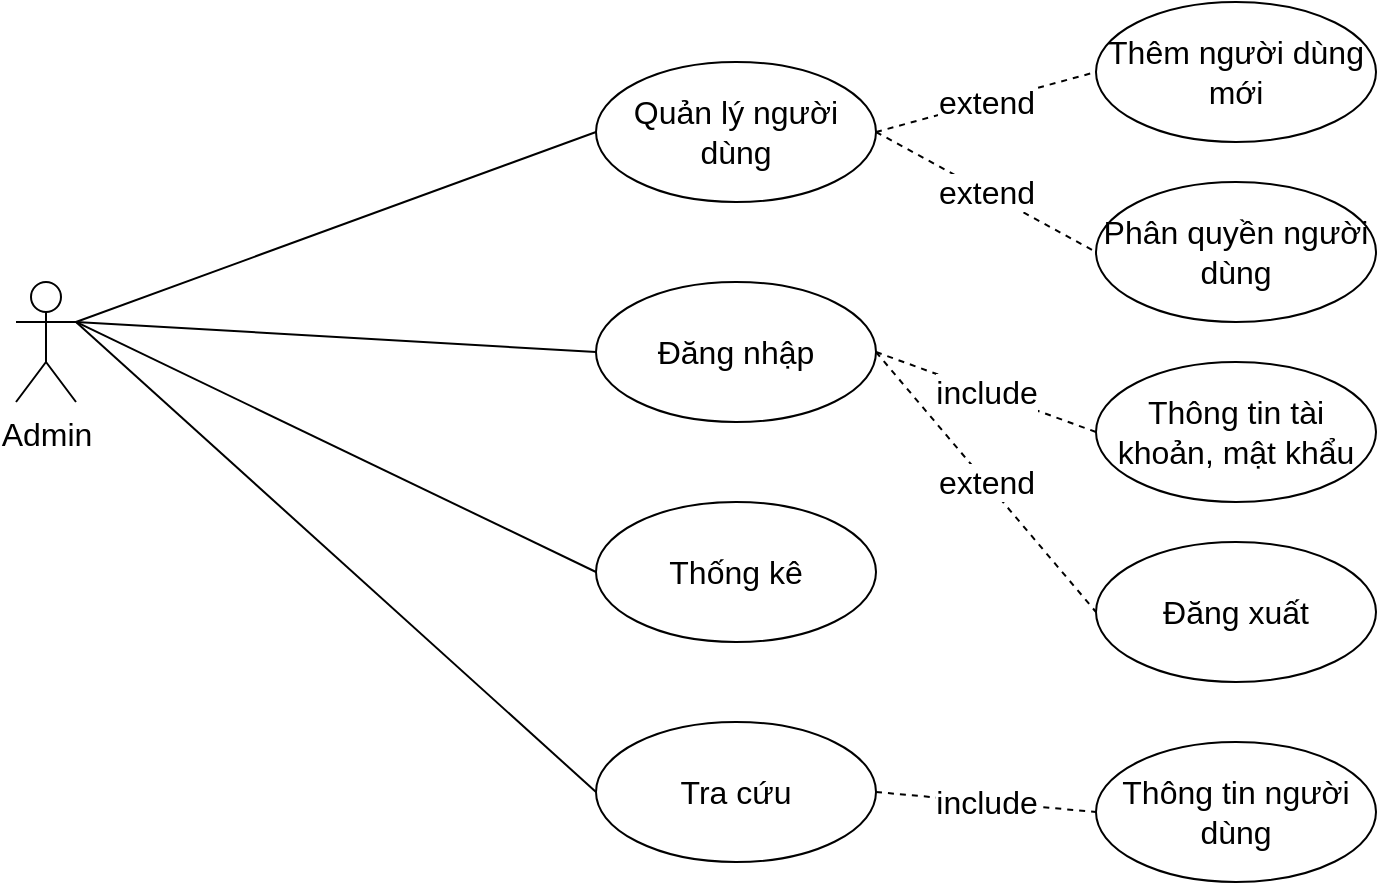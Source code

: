 <mxfile version="20.6.2" type="device"><diagram id="WPOWj4Cpmv3EcrsWZg3p" name="Page-1"><mxGraphModel dx="1281" dy="1061" grid="1" gridSize="10" guides="1" tooltips="1" connect="1" arrows="1" fold="1" page="1" pageScale="1" pageWidth="850" pageHeight="1100" math="0" shadow="0"><root><mxCell id="0"/><mxCell id="1" parent="0"/><mxCell id="yspp8heYTAAC3AH7nCXv-3" value="Admin" style="shape=umlActor;verticalLabelPosition=bottom;verticalAlign=top;html=1;outlineConnect=0;fontSize=16;" parent="1" vertex="1"><mxGeometry x="150" y="160" width="30" height="60" as="geometry"/></mxCell><mxCell id="yspp8heYTAAC3AH7nCXv-7" value="Đăng nhập" style="ellipse;whiteSpace=wrap;html=1;strokeWidth=1;fontSize=16;" parent="1" vertex="1"><mxGeometry x="440" y="160" width="140" height="70" as="geometry"/></mxCell><mxCell id="yspp8heYTAAC3AH7nCXv-8" value="Thống kê" style="ellipse;whiteSpace=wrap;html=1;strokeWidth=1;fontSize=16;" parent="1" vertex="1"><mxGeometry x="440" y="270" width="140" height="70" as="geometry"/></mxCell><mxCell id="yspp8heYTAAC3AH7nCXv-9" value="Tra cứu" style="ellipse;whiteSpace=wrap;html=1;strokeWidth=1;fontSize=16;" parent="1" vertex="1"><mxGeometry x="440" y="380" width="140" height="70" as="geometry"/></mxCell><mxCell id="yspp8heYTAAC3AH7nCXv-10" value="Quản lý người dùng" style="ellipse;whiteSpace=wrap;html=1;strokeWidth=1;fontSize=16;" parent="1" vertex="1"><mxGeometry x="440" y="50" width="140" height="70" as="geometry"/></mxCell><mxCell id="yspp8heYTAAC3AH7nCXv-13" value="" style="endArrow=none;html=1;rounded=0;entryX=0;entryY=0.5;entryDx=0;entryDy=0;exitX=1;exitY=0.333;exitDx=0;exitDy=0;exitPerimeter=0;fontSize=16;" parent="1" source="yspp8heYTAAC3AH7nCXv-3" target="yspp8heYTAAC3AH7nCXv-10" edge="1"><mxGeometry width="50" height="50" relative="1" as="geometry"><mxPoint x="170" y="170" as="sourcePoint"/><mxPoint x="310" y="90" as="targetPoint"/></mxGeometry></mxCell><mxCell id="yspp8heYTAAC3AH7nCXv-14" value="" style="endArrow=none;html=1;rounded=0;entryX=0;entryY=0.5;entryDx=0;entryDy=0;exitX=1;exitY=0.333;exitDx=0;exitDy=0;exitPerimeter=0;fontSize=16;" parent="1" source="yspp8heYTAAC3AH7nCXv-3" target="yspp8heYTAAC3AH7nCXv-7" edge="1"><mxGeometry width="50" height="50" relative="1" as="geometry"><mxPoint x="170" y="170" as="sourcePoint"/><mxPoint x="460.0" y="65" as="targetPoint"/></mxGeometry></mxCell><mxCell id="yspp8heYTAAC3AH7nCXv-15" value="" style="endArrow=none;html=1;rounded=0;entryX=0;entryY=0.5;entryDx=0;entryDy=0;exitX=1;exitY=0.333;exitDx=0;exitDy=0;exitPerimeter=0;fontSize=16;" parent="1" source="yspp8heYTAAC3AH7nCXv-3" target="yspp8heYTAAC3AH7nCXv-8" edge="1"><mxGeometry width="50" height="50" relative="1" as="geometry"><mxPoint x="290" y="160" as="sourcePoint"/><mxPoint x="460.0" y="655" as="targetPoint"/></mxGeometry></mxCell><mxCell id="yspp8heYTAAC3AH7nCXv-16" value="" style="endArrow=none;html=1;rounded=0;entryX=0;entryY=0.5;entryDx=0;entryDy=0;exitX=1;exitY=0.333;exitDx=0;exitDy=0;exitPerimeter=0;fontSize=16;" parent="1" source="yspp8heYTAAC3AH7nCXv-3" target="yspp8heYTAAC3AH7nCXv-9" edge="1"><mxGeometry width="50" height="50" relative="1" as="geometry"><mxPoint x="170" y="170" as="sourcePoint"/><mxPoint x="460.0" y="785" as="targetPoint"/></mxGeometry></mxCell><mxCell id="yspp8heYTAAC3AH7nCXv-30" value="include" style="endArrow=none;dashed=1;html=1;rounded=0;entryX=0;entryY=0.5;entryDx=0;entryDy=0;exitX=1;exitY=0.5;exitDx=0;exitDy=0;fontSize=16;" parent="1" source="yspp8heYTAAC3AH7nCXv-7" target="yspp8heYTAAC3AH7nCXv-31" edge="1"><mxGeometry width="50" height="50" relative="1" as="geometry"><mxPoint x="660" y="300" as="sourcePoint"/><mxPoint x="710" y="250" as="targetPoint"/></mxGeometry></mxCell><mxCell id="yspp8heYTAAC3AH7nCXv-31" value="Thông tin tài khoản, mật khẩu" style="ellipse;whiteSpace=wrap;html=1;strokeWidth=1;fontSize=16;" parent="1" vertex="1"><mxGeometry x="690" y="200" width="140" height="70" as="geometry"/></mxCell><mxCell id="yspp8heYTAAC3AH7nCXv-32" value="Đăng xuất" style="ellipse;whiteSpace=wrap;html=1;strokeWidth=1;fontSize=16;" parent="1" vertex="1"><mxGeometry x="690" y="290" width="140" height="70" as="geometry"/></mxCell><mxCell id="yspp8heYTAAC3AH7nCXv-33" value="extend" style="endArrow=none;dashed=1;html=1;rounded=0;entryX=0;entryY=0.5;entryDx=0;entryDy=0;exitX=1;exitY=0.5;exitDx=0;exitDy=0;fontSize=16;" parent="1" source="yspp8heYTAAC3AH7nCXv-7" target="yspp8heYTAAC3AH7nCXv-32" edge="1"><mxGeometry width="50" height="50" relative="1" as="geometry"><mxPoint x="600" y="295" as="sourcePoint"/><mxPoint x="710" y="225" as="targetPoint"/></mxGeometry></mxCell><mxCell id="yspp8heYTAAC3AH7nCXv-34" value="Thông tin người dùng" style="ellipse;whiteSpace=wrap;html=1;strokeWidth=1;fontSize=16;" parent="1" vertex="1"><mxGeometry x="690" y="390" width="140" height="70" as="geometry"/></mxCell><mxCell id="yspp8heYTAAC3AH7nCXv-35" value="include" style="endArrow=none;dashed=1;html=1;rounded=0;entryX=0;entryY=0.5;entryDx=0;entryDy=0;exitX=1;exitY=0.5;exitDx=0;exitDy=0;fontSize=16;" parent="1" source="yspp8heYTAAC3AH7nCXv-9" target="yspp8heYTAAC3AH7nCXv-34" edge="1"><mxGeometry width="50" height="50" relative="1" as="geometry"><mxPoint x="600" y="295" as="sourcePoint"/><mxPoint x="710" y="225" as="targetPoint"/></mxGeometry></mxCell><mxCell id="yspp8heYTAAC3AH7nCXv-36" value="Thêm người dùng mới" style="ellipse;whiteSpace=wrap;html=1;strokeWidth=1;fontSize=16;" parent="1" vertex="1"><mxGeometry x="690" y="20" width="140" height="70" as="geometry"/></mxCell><mxCell id="yspp8heYTAAC3AH7nCXv-37" value="extend" style="endArrow=none;dashed=1;html=1;rounded=0;entryX=0;entryY=0.5;entryDx=0;entryDy=0;exitX=1;exitY=0.5;exitDx=0;exitDy=0;fontSize=16;" parent="1" source="yspp8heYTAAC3AH7nCXv-10" target="yspp8heYTAAC3AH7nCXv-36" edge="1"><mxGeometry width="50" height="50" relative="1" as="geometry"><mxPoint x="600" y="295" as="sourcePoint"/><mxPoint x="710" y="325" as="targetPoint"/></mxGeometry></mxCell><mxCell id="yspp8heYTAAC3AH7nCXv-38" value="Phân quyền người dùng" style="ellipse;whiteSpace=wrap;html=1;strokeWidth=1;fontSize=16;" parent="1" vertex="1"><mxGeometry x="690" y="110" width="140" height="70" as="geometry"/></mxCell><mxCell id="yspp8heYTAAC3AH7nCXv-39" value="extend" style="endArrow=none;dashed=1;html=1;rounded=0;entryX=0;entryY=0.5;entryDx=0;entryDy=0;exitX=1;exitY=0.5;exitDx=0;exitDy=0;fontSize=16;" parent="1" source="yspp8heYTAAC3AH7nCXv-10" target="yspp8heYTAAC3AH7nCXv-38" edge="1"><mxGeometry width="50" height="50" relative="1" as="geometry"><mxPoint x="590" y="125" as="sourcePoint"/><mxPoint x="710" y="65" as="targetPoint"/></mxGeometry></mxCell></root></mxGraphModel></diagram></mxfile>